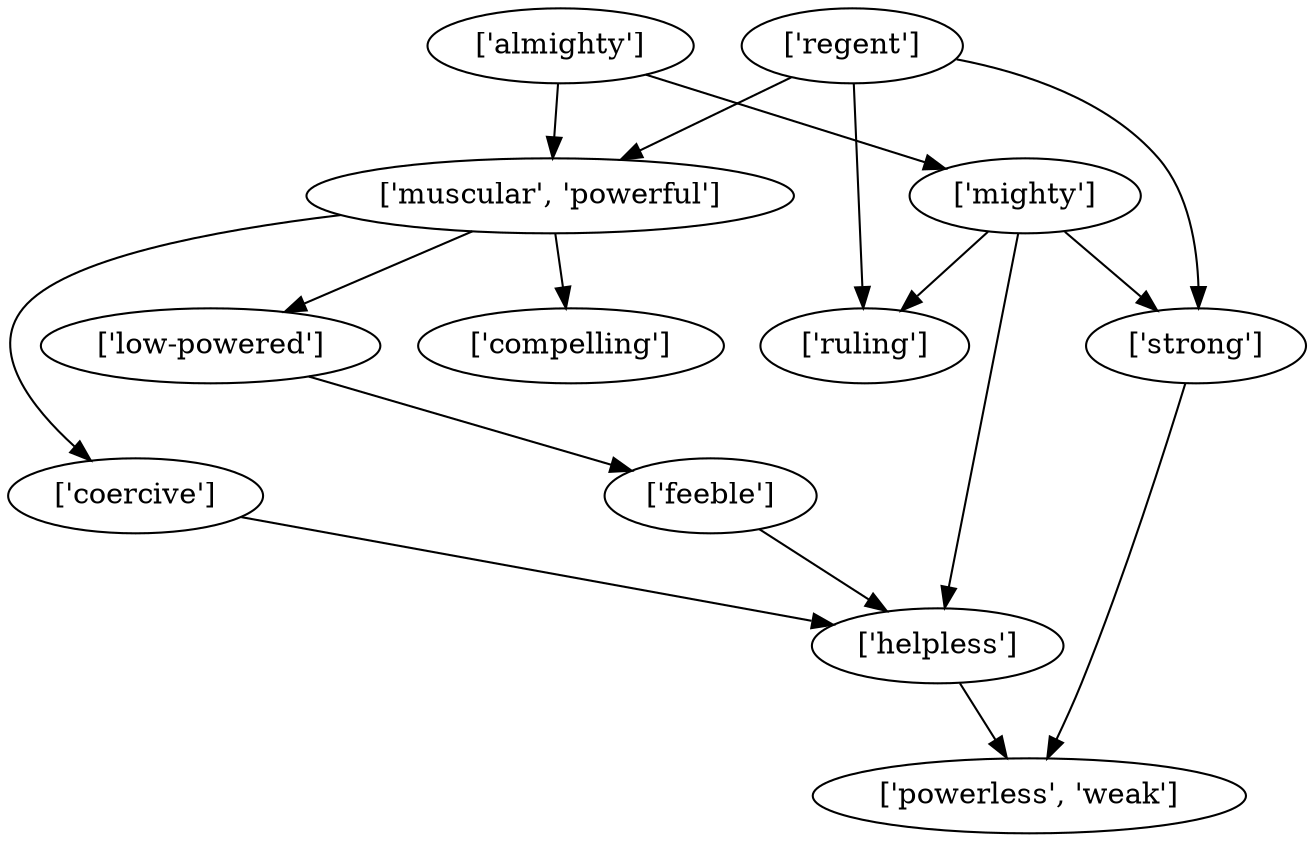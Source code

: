strict digraph  {
	"['low-powered']" -> "['feeble']";
	"['feeble']" -> "['helpless']";
	"['strong']" -> "['powerless', 'weak']";
	"['coercive']" -> "['helpless']";
	"['helpless']" -> "['powerless', 'weak']";
	"['mighty']" -> "['strong']";
	"['mighty']" -> "['helpless']";
	"['mighty']" -> "['ruling']";
	"['regent']" -> "['strong']";
	"['regent']" -> "['ruling']";
	"['regent']" -> "['muscular', 'powerful']";
	"['muscular', 'powerful']" -> "['low-powered']";
	"['muscular', 'powerful']" -> "['coercive']";
	"['muscular', 'powerful']" -> "['compelling']";
	"['almighty']" -> "['mighty']";
	"['almighty']" -> "['muscular', 'powerful']";
}
